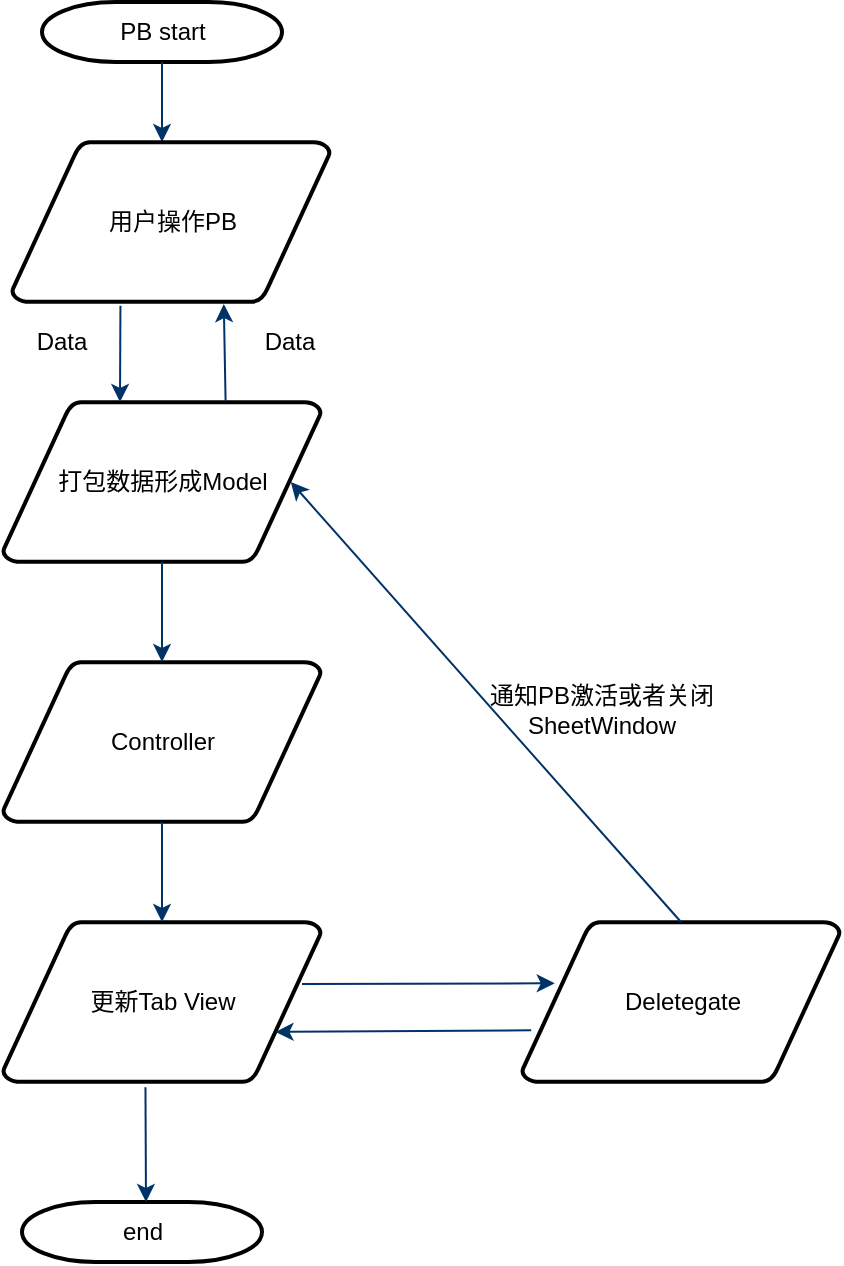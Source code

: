 <mxfile version="14.9.6" type="device"><diagram id="6a731a19-8d31-9384-78a2-239565b7b9f0" name="Page-1"><mxGraphModel dx="1422" dy="827" grid="1" gridSize="10" guides="1" tooltips="1" connect="1" arrows="1" fold="1" page="1" pageScale="1" pageWidth="1169" pageHeight="827" background="none" math="0" shadow="0"><root><mxCell id="0"/><mxCell id="1" parent="0"/><mxCell id="2" value="PB start" style="shape=mxgraph.flowchart.terminator;strokeWidth=2;gradientColor=none;gradientDirection=north;fontStyle=0;html=1;" parent="1" vertex="1"><mxGeometry x="520" y="60" width="120" height="30" as="geometry"/></mxCell><mxCell id="5" value="打包数据形成Model" style="shape=mxgraph.flowchart.data;strokeWidth=2;gradientColor=none;gradientDirection=north;fontStyle=0;html=1;" parent="1" vertex="1"><mxGeometry x="500.5" y="260" width="159" height="80" as="geometry"/></mxCell><mxCell id="7" style="fontStyle=1;strokeColor=#003366;strokeWidth=1;html=1;" parent="1" source="2" edge="1"><mxGeometry relative="1" as="geometry"><mxPoint x="580" y="130" as="targetPoint"/></mxGeometry></mxCell><mxCell id="8" style="fontStyle=1;strokeColor=#003366;strokeWidth=1;html=1;exitX=0.341;exitY=1.023;exitDx=0;exitDy=0;exitPerimeter=0;" parent="1" source="VOxR3tPNXvlslcYMCX5_-72" edge="1"><mxGeometry relative="1" as="geometry"><mxPoint x="580" y="210" as="sourcePoint"/><mxPoint x="559" y="260" as="targetPoint"/></mxGeometry></mxCell><mxCell id="13" value="更新Tab View" style="shape=mxgraph.flowchart.data;strokeWidth=2;gradientColor=none;gradientDirection=north;fontStyle=0;html=1;" parent="1" vertex="1"><mxGeometry x="500.5" y="520" width="159" height="80" as="geometry"/></mxCell><mxCell id="40" value="end" style="shape=mxgraph.flowchart.terminator;strokeWidth=2;gradientColor=none;gradientDirection=north;fontStyle=0;html=1;" parent="1" vertex="1"><mxGeometry x="510" y="660" width="120" height="30" as="geometry"/></mxCell><mxCell id="VOxR3tPNXvlslcYMCX5_-55" value="Controller" style="shape=mxgraph.flowchart.data;strokeWidth=2;gradientColor=none;gradientDirection=north;fontStyle=0;html=1;" vertex="1" parent="1"><mxGeometry x="500.5" y="390" width="159" height="80" as="geometry"/></mxCell><mxCell id="VOxR3tPNXvlslcYMCX5_-56" style="fontStyle=1;strokeColor=#003366;strokeWidth=1;html=1;exitX=0.5;exitY=1;exitDx=0;exitDy=0;exitPerimeter=0;entryX=0.5;entryY=0;entryDx=0;entryDy=0;entryPerimeter=0;" edge="1" parent="1" source="5" target="VOxR3tPNXvlslcYMCX5_-55"><mxGeometry relative="1" as="geometry"><mxPoint x="590" y="220" as="sourcePoint"/><mxPoint x="590" y="260" as="targetPoint"/></mxGeometry></mxCell><mxCell id="VOxR3tPNXvlslcYMCX5_-60" value="Deletegate" style="shape=mxgraph.flowchart.data;strokeWidth=2;gradientColor=none;gradientDirection=north;fontStyle=0;html=1;" vertex="1" parent="1"><mxGeometry x="760" y="520" width="159" height="80" as="geometry"/></mxCell><mxCell id="VOxR3tPNXvlslcYMCX5_-61" style="fontStyle=1;strokeColor=#003366;strokeWidth=1;html=1;entryX=0.103;entryY=0.383;entryDx=0;entryDy=0;entryPerimeter=0;" edge="1" parent="1" target="VOxR3tPNXvlslcYMCX5_-60"><mxGeometry relative="1" as="geometry"><mxPoint x="650" y="551" as="sourcePoint"/><mxPoint x="489.5" y="390" as="targetPoint"/></mxGeometry></mxCell><mxCell id="VOxR3tPNXvlslcYMCX5_-66" style="fontStyle=1;strokeColor=#003366;strokeWidth=1;html=1;entryX=0.5;entryY=0;entryDx=0;entryDy=0;entryPerimeter=0;" edge="1" parent="1" target="13"><mxGeometry relative="1" as="geometry"><mxPoint x="580" y="470" as="sourcePoint"/><mxPoint x="580" y="547" as="targetPoint"/></mxGeometry></mxCell><mxCell id="VOxR3tPNXvlslcYMCX5_-68" style="fontStyle=1;strokeColor=#003366;strokeWidth=1;html=1;exitX=0.5;exitY=0;exitDx=0;exitDy=0;exitPerimeter=0;entryX=0.905;entryY=0.5;entryDx=0;entryDy=0;entryPerimeter=0;" edge="1" parent="1" source="VOxR3tPNXvlslcYMCX5_-60" target="5"><mxGeometry relative="1" as="geometry"><mxPoint x="482.981" y="471.36" as="sourcePoint"/><mxPoint x="580" y="550" as="targetPoint"/></mxGeometry></mxCell><mxCell id="VOxR3tPNXvlslcYMCX5_-70" style="fontStyle=1;strokeColor=#003366;strokeWidth=1;html=1;exitX=0.448;exitY=1.033;exitDx=0;exitDy=0;exitPerimeter=0;" edge="1" parent="1" source="13"><mxGeometry relative="1" as="geometry"><mxPoint x="590" y="220" as="sourcePoint"/><mxPoint x="572" y="660" as="targetPoint"/></mxGeometry></mxCell><mxCell id="VOxR3tPNXvlslcYMCX5_-72" value="用户操作PB" style="shape=mxgraph.flowchart.data;strokeWidth=2;gradientColor=none;gradientDirection=north;fontStyle=0;html=1;" vertex="1" parent="1"><mxGeometry x="505" y="130" width="159" height="80" as="geometry"/></mxCell><mxCell id="VOxR3tPNXvlslcYMCX5_-75" value="Data" style="text;html=1;strokeColor=none;fillColor=none;align=center;verticalAlign=middle;whiteSpace=wrap;rounded=0;" vertex="1" parent="1"><mxGeometry x="510" y="220" width="40" height="20" as="geometry"/></mxCell><mxCell id="VOxR3tPNXvlslcYMCX5_-76" value="Data" style="text;html=1;strokeColor=none;fillColor=none;align=center;verticalAlign=middle;whiteSpace=wrap;rounded=0;" vertex="1" parent="1"><mxGeometry x="624" y="220" width="40" height="20" as="geometry"/></mxCell><mxCell id="VOxR3tPNXvlslcYMCX5_-77" style="fontStyle=1;strokeColor=#003366;strokeWidth=1;html=1;exitX=0.7;exitY=-0.004;exitDx=0;exitDy=0;exitPerimeter=0;entryX=0.666;entryY=1.013;entryDx=0;entryDy=0;entryPerimeter=0;" edge="1" parent="1" source="5" target="VOxR3tPNXvlslcYMCX5_-72"><mxGeometry relative="1" as="geometry"><mxPoint x="849.5" y="530" as="sourcePoint"/><mxPoint x="654.395" y="310" as="targetPoint"/></mxGeometry></mxCell><mxCell id="VOxR3tPNXvlslcYMCX5_-78" style="fontStyle=1;strokeColor=#003366;strokeWidth=1;html=1;entryX=0.857;entryY=0.687;entryDx=0;entryDy=0;entryPerimeter=0;exitX=0.029;exitY=0.677;exitDx=0;exitDy=0;exitPerimeter=0;" edge="1" parent="1" source="VOxR3tPNXvlslcYMCX5_-60" target="13"><mxGeometry relative="1" as="geometry"><mxPoint x="660" y="561" as="sourcePoint"/><mxPoint x="786.377" y="560.64" as="targetPoint"/></mxGeometry></mxCell><mxCell id="VOxR3tPNXvlslcYMCX5_-79" value="通知PB激活或者关闭SheetWindow" style="text;html=1;strokeColor=none;fillColor=none;align=center;verticalAlign=middle;whiteSpace=wrap;rounded=0;" vertex="1" parent="1"><mxGeometry x="730" y="404" width="140" height="20" as="geometry"/></mxCell></root></mxGraphModel></diagram></mxfile>